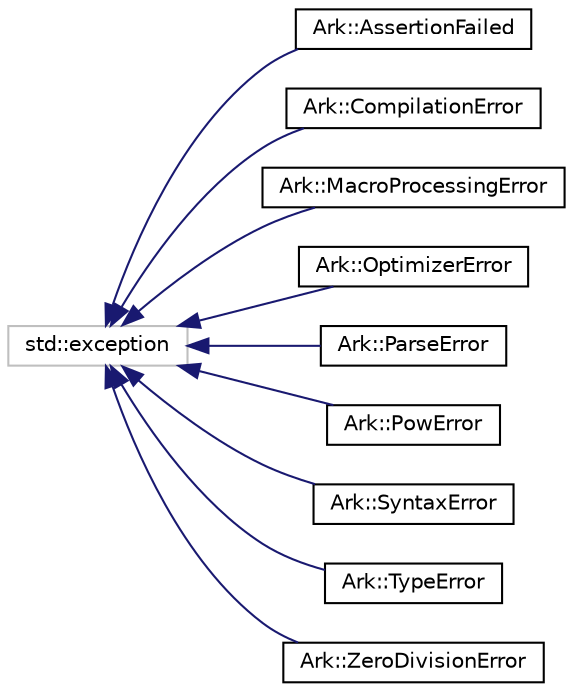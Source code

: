 digraph "Graphical Class Hierarchy"
{
 // INTERACTIVE_SVG=YES
 // LATEX_PDF_SIZE
  edge [fontname="Helvetica",fontsize="10",labelfontname="Helvetica",labelfontsize="10"];
  node [fontname="Helvetica",fontsize="10",shape=record];
  rankdir="LR";
  Node6 [label="std::exception",height=0.2,width=0.4,color="grey75", fillcolor="white", style="filled",tooltip=" "];
  Node6 -> Node0 [dir="back",color="midnightblue",fontsize="10",style="solid",fontname="Helvetica"];
  Node0 [label="Ark::AssertionFailed",height=0.2,width=0.4,color="black", fillcolor="white", style="filled",URL="$d3/df9/classArk_1_1AssertionFailed.html",tooltip="An assertion error, only triggered from ArkScript code through (assert expr error-message)"];
  Node6 -> Node8 [dir="back",color="midnightblue",fontsize="10",style="solid",fontname="Helvetica"];
  Node8 [label="Ark::CompilationError",height=0.2,width=0.4,color="black", fillcolor="white", style="filled",URL="$d4/d64/classArk_1_1CompilationError.html",tooltip="CompilationError thrown by the compiler."];
  Node6 -> Node9 [dir="back",color="midnightblue",fontsize="10",style="solid",fontname="Helvetica"];
  Node9 [label="Ark::MacroProcessingError",height=0.2,width=0.4,color="black", fillcolor="white", style="filled",URL="$d7/d7c/classArk_1_1MacroProcessingError.html",tooltip="MacroProcessingError thrown by the compiler."];
  Node6 -> Node10 [dir="back",color="midnightblue",fontsize="10",style="solid",fontname="Helvetica"];
  Node10 [label="Ark::OptimizerError",height=0.2,width=0.4,color="black", fillcolor="white", style="filled",URL="$d6/d47/classArk_1_1OptimizerError.html",tooltip="OptimizerError thrown by the AST optimizer."];
  Node6 -> Node11 [dir="back",color="midnightblue",fontsize="10",style="solid",fontname="Helvetica"];
  Node11 [label="Ark::ParseError",height=0.2,width=0.4,color="black", fillcolor="white", style="filled",URL="$d9/d1a/classArk_1_1ParseError.html",tooltip="ParseError thrown by the parser."];
  Node6 -> Node12 [dir="back",color="midnightblue",fontsize="10",style="solid",fontname="Helvetica"];
  Node12 [label="Ark::PowError",height=0.2,width=0.4,color="black", fillcolor="white", style="filled",URL="$d8/d05/classArk_1_1PowError.html",tooltip="A pow error triggered when we can't do a pow b."];
  Node6 -> Node13 [dir="back",color="midnightblue",fontsize="10",style="solid",fontname="Helvetica"];
  Node13 [label="Ark::SyntaxError",height=0.2,width=0.4,color="black", fillcolor="white", style="filled",URL="$dd/d6d/classArk_1_1SyntaxError.html",tooltip="SyntaxError thrown by the lexer."];
  Node6 -> Node14 [dir="back",color="midnightblue",fontsize="10",style="solid",fontname="Helvetica"];
  Node14 [label="Ark::TypeError",height=0.2,width=0.4,color="black", fillcolor="white", style="filled",URL="$d2/d26/classArk_1_1TypeError.html",tooltip="A type error triggered when types don't match."];
  Node6 -> Node15 [dir="back",color="midnightblue",fontsize="10",style="solid",fontname="Helvetica"];
  Node15 [label="Ark::ZeroDivisionError",height=0.2,width=0.4,color="black", fillcolor="white", style="filled",URL="$da/d18/classArk_1_1ZeroDivisionError.html",tooltip="A special zero division error triggered when a number is divided by 0."];
}

